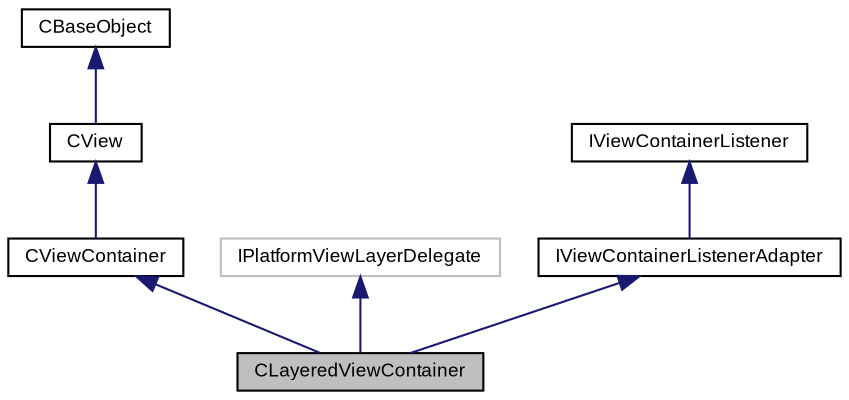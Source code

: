 digraph "CLayeredViewContainer"
{
  bgcolor="transparent";
  edge [fontname="Arial",fontsize="9",labelfontname="Arial",labelfontsize="9"];
  node [fontname="Arial",fontsize="9",shape=record];
  Node1 [label="CLayeredViewContainer",height=0.2,width=0.4,color="black", fillcolor="grey75", style="filled" fontcolor="black"];
  Node2 -> Node1 [dir="back",color="midnightblue",fontsize="9",style="solid",fontname="Arial"];
  Node2 [label="CViewContainer",height=0.2,width=0.4,color="black",URL="$class_v_s_t_g_u_i_1_1_c_view_container.html",tooltip="Container Class of CView objects. "];
  Node3 -> Node2 [dir="back",color="midnightblue",fontsize="9",style="solid",fontname="Arial"];
  Node3 [label="CView",height=0.2,width=0.4,color="black",URL="$class_v_s_t_g_u_i_1_1_c_view.html",tooltip="Base Class of all view objects. "];
  Node4 -> Node3 [dir="back",color="midnightblue",fontsize="9",style="solid",fontname="Arial"];
  Node4 [label="CBaseObject",height=0.2,width=0.4,color="black",URL="$class_v_s_t_g_u_i_1_1_c_base_object.html",tooltip="Base Object with reference counter. "];
  Node5 -> Node1 [dir="back",color="midnightblue",fontsize="9",style="solid",fontname="Arial"];
  Node5 [label="IPlatformViewLayerDelegate",height=0.2,width=0.4,color="grey75"];
  Node6 -> Node1 [dir="back",color="midnightblue",fontsize="9",style="solid",fontname="Arial"];
  Node6 [label="IViewContainerListenerAdapter",height=0.2,width=0.4,color="black",URL="$class_v_s_t_g_u_i_1_1_i_view_container_listener_adapter.html",tooltip="ViewContainer Listener Interface Adapter. "];
  Node7 -> Node6 [dir="back",color="midnightblue",fontsize="9",style="solid",fontname="Arial"];
  Node7 [label="IViewContainerListener",height=0.2,width=0.4,color="black",URL="$class_v_s_t_g_u_i_1_1_i_view_container_listener.html",tooltip="ViewContainer Listener Interface. "];
}
